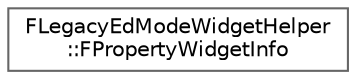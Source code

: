 digraph "Graphical Class Hierarchy"
{
 // INTERACTIVE_SVG=YES
 // LATEX_PDF_SIZE
  bgcolor="transparent";
  edge [fontname=Helvetica,fontsize=10,labelfontname=Helvetica,labelfontsize=10];
  node [fontname=Helvetica,fontsize=10,shape=box,height=0.2,width=0.4];
  rankdir="LR";
  Node0 [id="Node000000",label="FLegacyEdModeWidgetHelper\l::FPropertyWidgetInfo",height=0.2,width=0.4,color="grey40", fillcolor="white", style="filled",URL="$dc/d94/structFLegacyEdModeWidgetHelper_1_1FPropertyWidgetInfo.html",tooltip="Structure that holds info about our optional property widget."];
}
